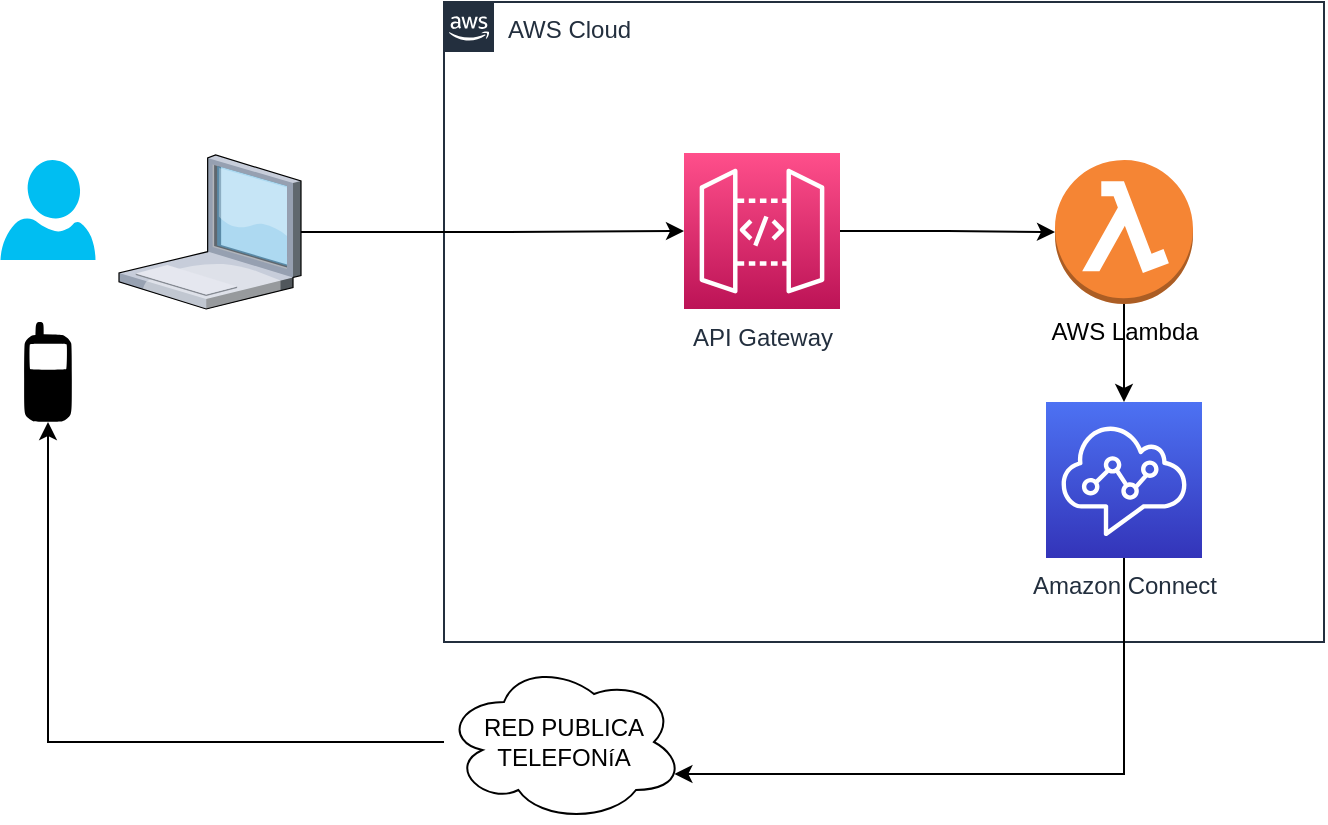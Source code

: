 <mxfile version="15.7.3" type="device"><diagram id="ElvwOPNfThrivhqjylhY" name="Página-1"><mxGraphModel dx="1346" dy="700" grid="1" gridSize="10" guides="1" tooltips="1" connect="1" arrows="1" fold="1" page="1" pageScale="1" pageWidth="1654" pageHeight="1169" math="0" shadow="0"><root><mxCell id="0"/><mxCell id="1" parent="0"/><mxCell id="0TwAw80w2D_IzKIGFoOY-1" value="AWS Cloud" style="points=[[0,0],[0.25,0],[0.5,0],[0.75,0],[1,0],[1,0.25],[1,0.5],[1,0.75],[1,1],[0.75,1],[0.5,1],[0.25,1],[0,1],[0,0.75],[0,0.5],[0,0.25]];outlineConnect=0;gradientColor=none;html=1;whiteSpace=wrap;fontSize=12;fontStyle=0;shape=mxgraph.aws4.group;grIcon=mxgraph.aws4.group_aws_cloud_alt;strokeColor=#232F3E;fillColor=none;verticalAlign=top;align=left;spacingLeft=30;fontColor=#232F3E;dashed=0;" vertex="1" parent="1"><mxGeometry x="290" y="180" width="440" height="320" as="geometry"/></mxCell><mxCell id="0TwAw80w2D_IzKIGFoOY-14" style="edgeStyle=orthogonalEdgeStyle;rounded=0;orthogonalLoop=1;jettySize=auto;html=1;entryX=0.96;entryY=0.7;entryDx=0;entryDy=0;entryPerimeter=0;" edge="1" parent="1" source="0TwAw80w2D_IzKIGFoOY-2" target="0TwAw80w2D_IzKIGFoOY-13"><mxGeometry relative="1" as="geometry"><Array as="points"><mxPoint x="630" y="566"/></Array></mxGeometry></mxCell><mxCell id="0TwAw80w2D_IzKIGFoOY-2" value="Amazon Connect" style="sketch=0;points=[[0,0,0],[0.25,0,0],[0.5,0,0],[0.75,0,0],[1,0,0],[0,1,0],[0.25,1,0],[0.5,1,0],[0.75,1,0],[1,1,0],[0,0.25,0],[0,0.5,0],[0,0.75,0],[1,0.25,0],[1,0.5,0],[1,0.75,0]];outlineConnect=0;fontColor=#232F3E;gradientColor=#4D72F3;gradientDirection=north;fillColor=#3334B9;strokeColor=#ffffff;dashed=0;verticalLabelPosition=bottom;verticalAlign=top;align=center;html=1;fontSize=12;fontStyle=0;aspect=fixed;shape=mxgraph.aws4.resourceIcon;resIcon=mxgraph.aws4.connect;" vertex="1" parent="1"><mxGeometry x="591" y="380" width="78" height="78" as="geometry"/></mxCell><mxCell id="0TwAw80w2D_IzKIGFoOY-7" style="edgeStyle=orthogonalEdgeStyle;rounded=0;orthogonalLoop=1;jettySize=auto;html=1;" edge="1" parent="1" source="0TwAw80w2D_IzKIGFoOY-3" target="0TwAw80w2D_IzKIGFoOY-5"><mxGeometry relative="1" as="geometry"/></mxCell><mxCell id="0TwAw80w2D_IzKIGFoOY-3" value="API Gateway" style="sketch=0;points=[[0,0,0],[0.25,0,0],[0.5,0,0],[0.75,0,0],[1,0,0],[0,1,0],[0.25,1,0],[0.5,1,0],[0.75,1,0],[1,1,0],[0,0.25,0],[0,0.5,0],[0,0.75,0],[1,0.25,0],[1,0.5,0],[1,0.75,0]];outlineConnect=0;fontColor=#232F3E;gradientColor=#FF4F8B;gradientDirection=north;fillColor=#BC1356;strokeColor=#ffffff;dashed=0;verticalLabelPosition=bottom;verticalAlign=top;align=center;html=1;fontSize=12;fontStyle=0;aspect=fixed;shape=mxgraph.aws4.resourceIcon;resIcon=mxgraph.aws4.api_gateway;" vertex="1" parent="1"><mxGeometry x="410" y="255.5" width="78" height="78" as="geometry"/></mxCell><mxCell id="0TwAw80w2D_IzKIGFoOY-6" style="edgeStyle=orthogonalEdgeStyle;rounded=0;orthogonalLoop=1;jettySize=auto;html=1;" edge="1" parent="1" source="0TwAw80w2D_IzKIGFoOY-5" target="0TwAw80w2D_IzKIGFoOY-2"><mxGeometry relative="1" as="geometry"/></mxCell><mxCell id="0TwAw80w2D_IzKIGFoOY-5" value="AWS Lambda" style="outlineConnect=0;dashed=0;verticalLabelPosition=bottom;verticalAlign=top;align=center;html=1;shape=mxgraph.aws3.lambda_function;fillColor=#F58534;gradientColor=none;" vertex="1" parent="1"><mxGeometry x="595.5" y="259" width="69" height="72" as="geometry"/></mxCell><mxCell id="0TwAw80w2D_IzKIGFoOY-9" value="" style="verticalLabelPosition=bottom;html=1;verticalAlign=top;align=center;strokeColor=none;fillColor=#00BEF2;shape=mxgraph.azure.user;" vertex="1" parent="1"><mxGeometry x="68.24" y="259" width="47.5" height="50" as="geometry"/></mxCell><mxCell id="0TwAw80w2D_IzKIGFoOY-11" style="edgeStyle=orthogonalEdgeStyle;rounded=0;orthogonalLoop=1;jettySize=auto;html=1;" edge="1" parent="1" source="0TwAw80w2D_IzKIGFoOY-10" target="0TwAw80w2D_IzKIGFoOY-3"><mxGeometry relative="1" as="geometry"/></mxCell><mxCell id="0TwAw80w2D_IzKIGFoOY-10" value="" style="verticalLabelPosition=bottom;sketch=0;aspect=fixed;html=1;verticalAlign=top;strokeColor=none;align=center;outlineConnect=0;shape=mxgraph.citrix.laptop_1;" vertex="1" parent="1"><mxGeometry x="127.5" y="256.5" width="91" height="77" as="geometry"/></mxCell><mxCell id="0TwAw80w2D_IzKIGFoOY-12" value="" style="shape=mxgraph.signs.tech.cell_phone;html=1;pointerEvents=1;fillColor=#000000;strokeColor=none;verticalLabelPosition=bottom;verticalAlign=top;align=center;" vertex="1" parent="1"><mxGeometry x="80" y="340" width="23.98" height="50" as="geometry"/></mxCell><mxCell id="0TwAw80w2D_IzKIGFoOY-15" style="edgeStyle=orthogonalEdgeStyle;rounded=0;orthogonalLoop=1;jettySize=auto;html=1;" edge="1" parent="1" source="0TwAw80w2D_IzKIGFoOY-13" target="0TwAw80w2D_IzKIGFoOY-12"><mxGeometry relative="1" as="geometry"/></mxCell><mxCell id="0TwAw80w2D_IzKIGFoOY-13" value="RED PUBLICA&lt;br&gt;TELEFONíA" style="ellipse;shape=cloud;whiteSpace=wrap;html=1;" vertex="1" parent="1"><mxGeometry x="290" y="510" width="120" height="80" as="geometry"/></mxCell></root></mxGraphModel></diagram></mxfile>